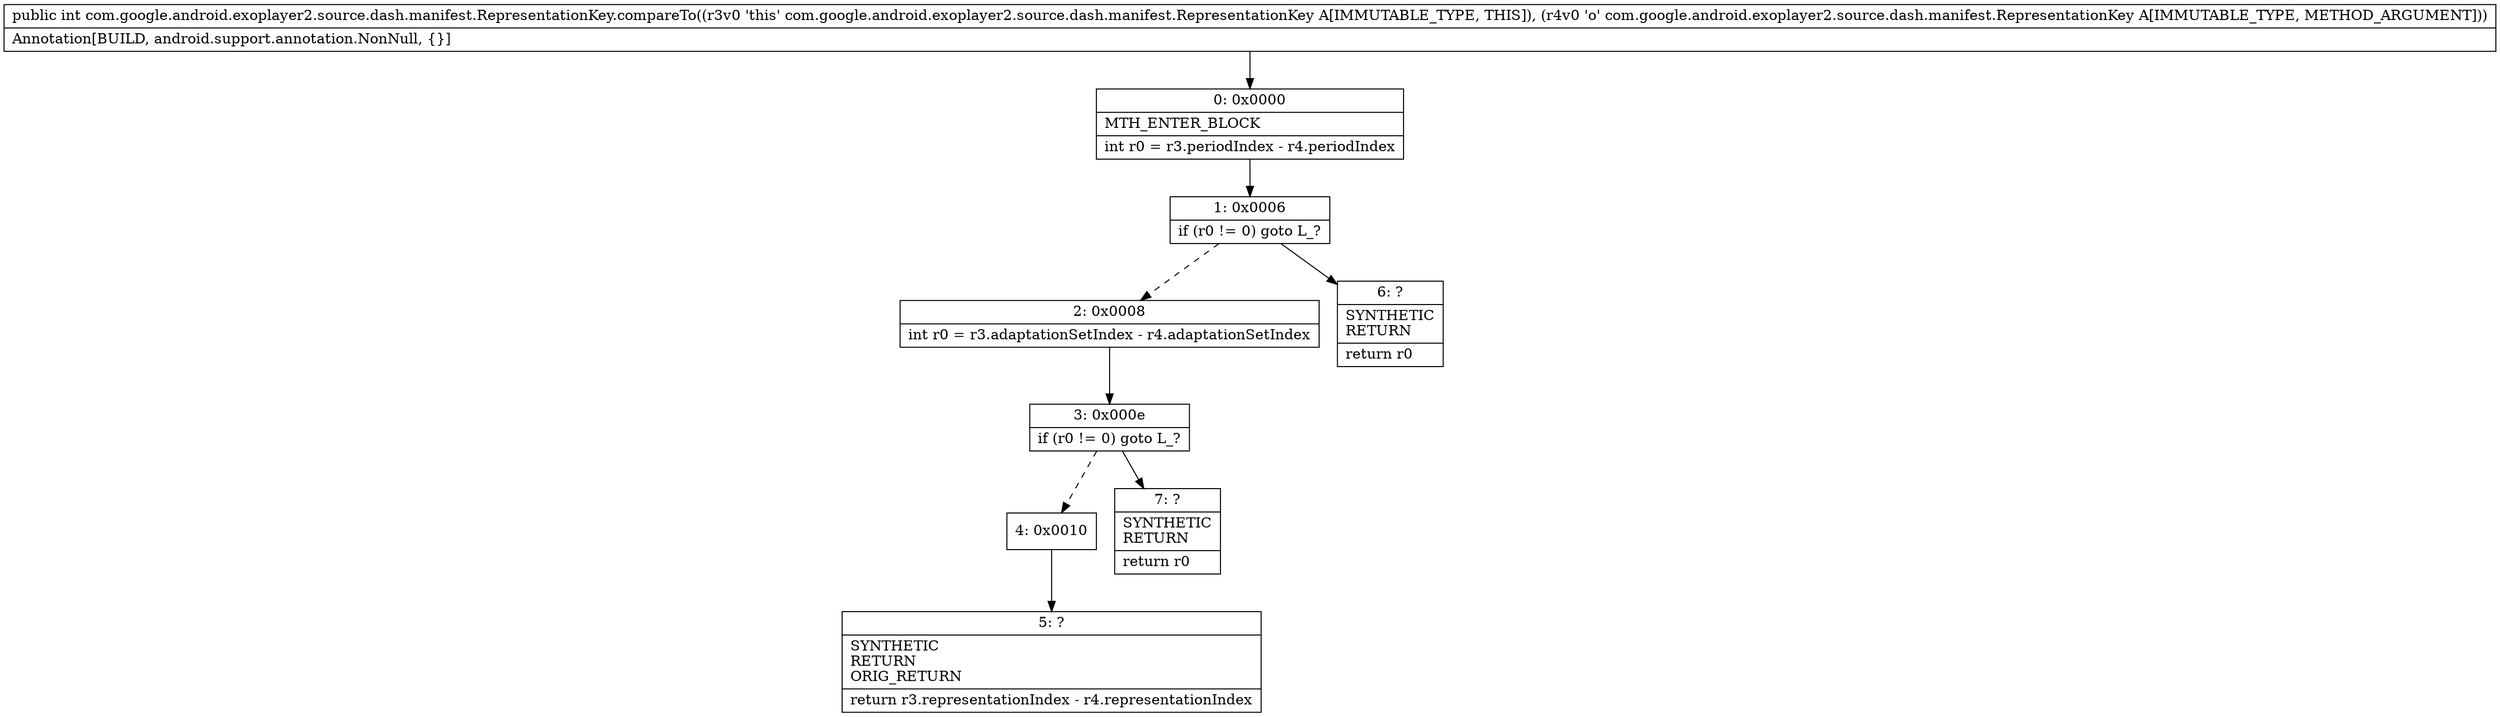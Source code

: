 digraph "CFG forcom.google.android.exoplayer2.source.dash.manifest.RepresentationKey.compareTo(Lcom\/google\/android\/exoplayer2\/source\/dash\/manifest\/RepresentationKey;)I" {
Node_0 [shape=record,label="{0\:\ 0x0000|MTH_ENTER_BLOCK\l|int r0 = r3.periodIndex \- r4.periodIndex\l}"];
Node_1 [shape=record,label="{1\:\ 0x0006|if (r0 != 0) goto L_?\l}"];
Node_2 [shape=record,label="{2\:\ 0x0008|int r0 = r3.adaptationSetIndex \- r4.adaptationSetIndex\l}"];
Node_3 [shape=record,label="{3\:\ 0x000e|if (r0 != 0) goto L_?\l}"];
Node_4 [shape=record,label="{4\:\ 0x0010}"];
Node_5 [shape=record,label="{5\:\ ?|SYNTHETIC\lRETURN\lORIG_RETURN\l|return r3.representationIndex \- r4.representationIndex\l}"];
Node_6 [shape=record,label="{6\:\ ?|SYNTHETIC\lRETURN\l|return r0\l}"];
Node_7 [shape=record,label="{7\:\ ?|SYNTHETIC\lRETURN\l|return r0\l}"];
MethodNode[shape=record,label="{public int com.google.android.exoplayer2.source.dash.manifest.RepresentationKey.compareTo((r3v0 'this' com.google.android.exoplayer2.source.dash.manifest.RepresentationKey A[IMMUTABLE_TYPE, THIS]), (r4v0 'o' com.google.android.exoplayer2.source.dash.manifest.RepresentationKey A[IMMUTABLE_TYPE, METHOD_ARGUMENT]))  | Annotation[BUILD, android.support.annotation.NonNull, \{\}]\l}"];
MethodNode -> Node_0;
Node_0 -> Node_1;
Node_1 -> Node_2[style=dashed];
Node_1 -> Node_6;
Node_2 -> Node_3;
Node_3 -> Node_4[style=dashed];
Node_3 -> Node_7;
Node_4 -> Node_5;
}

